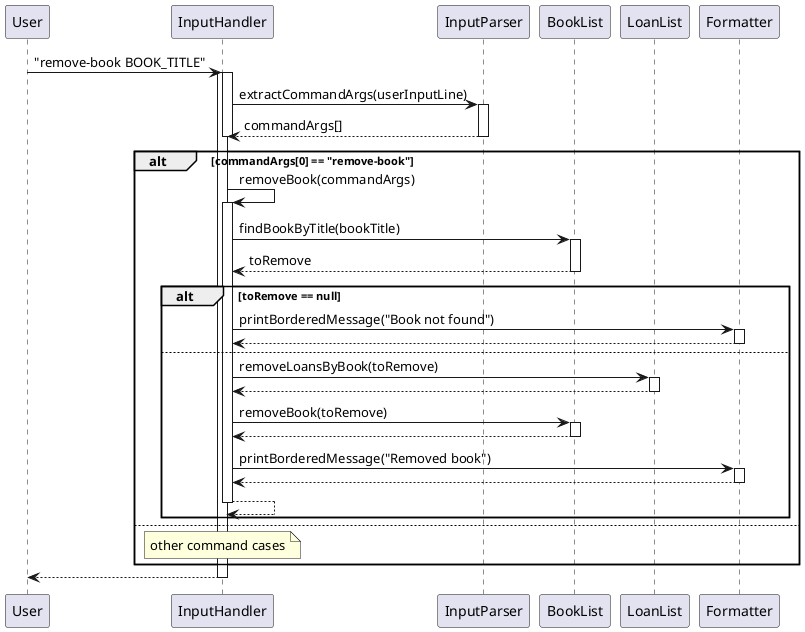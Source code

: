 @startuml
participant User
participant InputHandler
participant InputParser
participant BookList
participant LoanList
participant Formatter

User -> InputHandler: "remove-book BOOK_TITLE"
activate InputHandler
    activate InputHandler
    InputHandler -> InputParser: extractCommandArgs(userInputLine)
    activate InputParser
    InputParser --> InputHandler: commandArgs[]
    deactivate InputHandler
    deactivate InputParser
    alt commandArgs[0] == "remove-book"
        InputHandler -> InputHandler: removeBook(commandArgs)
        activate InputHandler
        InputHandler -> BookList: findBookByTitle(bookTitle)
        activate BookList
        BookList --> InputHandler: toRemove
        deactivate BookList
        alt toRemove == null
            InputHandler -> Formatter: printBorderedMessage("Book not found")
            activate Formatter
            Formatter --> InputHandler
            deactivate Formatter
        else
            InputHandler -> LoanList: removeLoansByBook(toRemove)
            activate LoanList
            LoanList --> InputHandler
            deactivate LoanList

            InputHandler -> BookList: removeBook(toRemove)
            activate BookList
            BookList --> InputHandler
            deactivate BookList

            InputHandler -> Formatter: printBorderedMessage("Removed book")
            activate Formatter
            Formatter --> InputHandler
            deactivate Formatter
            InputHandler --> InputHandler
            deactivate InputHandler
        end
    else
    note over InputHandler
    other command cases
    end note
    end

InputHandler --> User
deactivate InputHandler
@enduml
